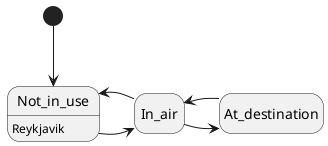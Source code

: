 @startuml airplane
hide empty description

[*] --> Not_in_use
Not_in_use -> In_air 
In_air -> Not_in_use 
Not_in_use : Reykjavik
In_air -> At_destination 
At_destination -> In_air 

@enduml

